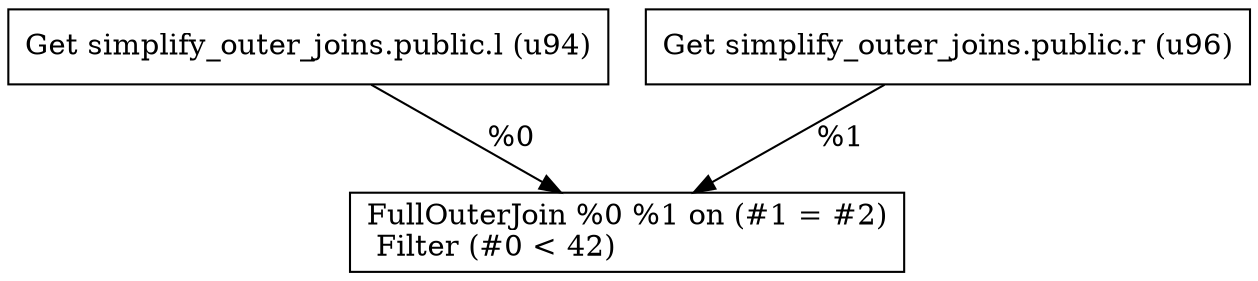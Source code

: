 digraph G {
    node0 [shape = record, label=" Get simplify_outer_joins.public.l (u94)\l"]
    node1 [shape = record, label=" Get simplify_outer_joins.public.r (u96)\l"]
    node2 [shape = record, label=" FullOuterJoin %0 %1 on (#1 = #2)\l Filter (#0 \< 42)\l"]
    node0 -> node2 [label = "%0\l"]
    node1 -> node2 [label = "%1\l"]
}
